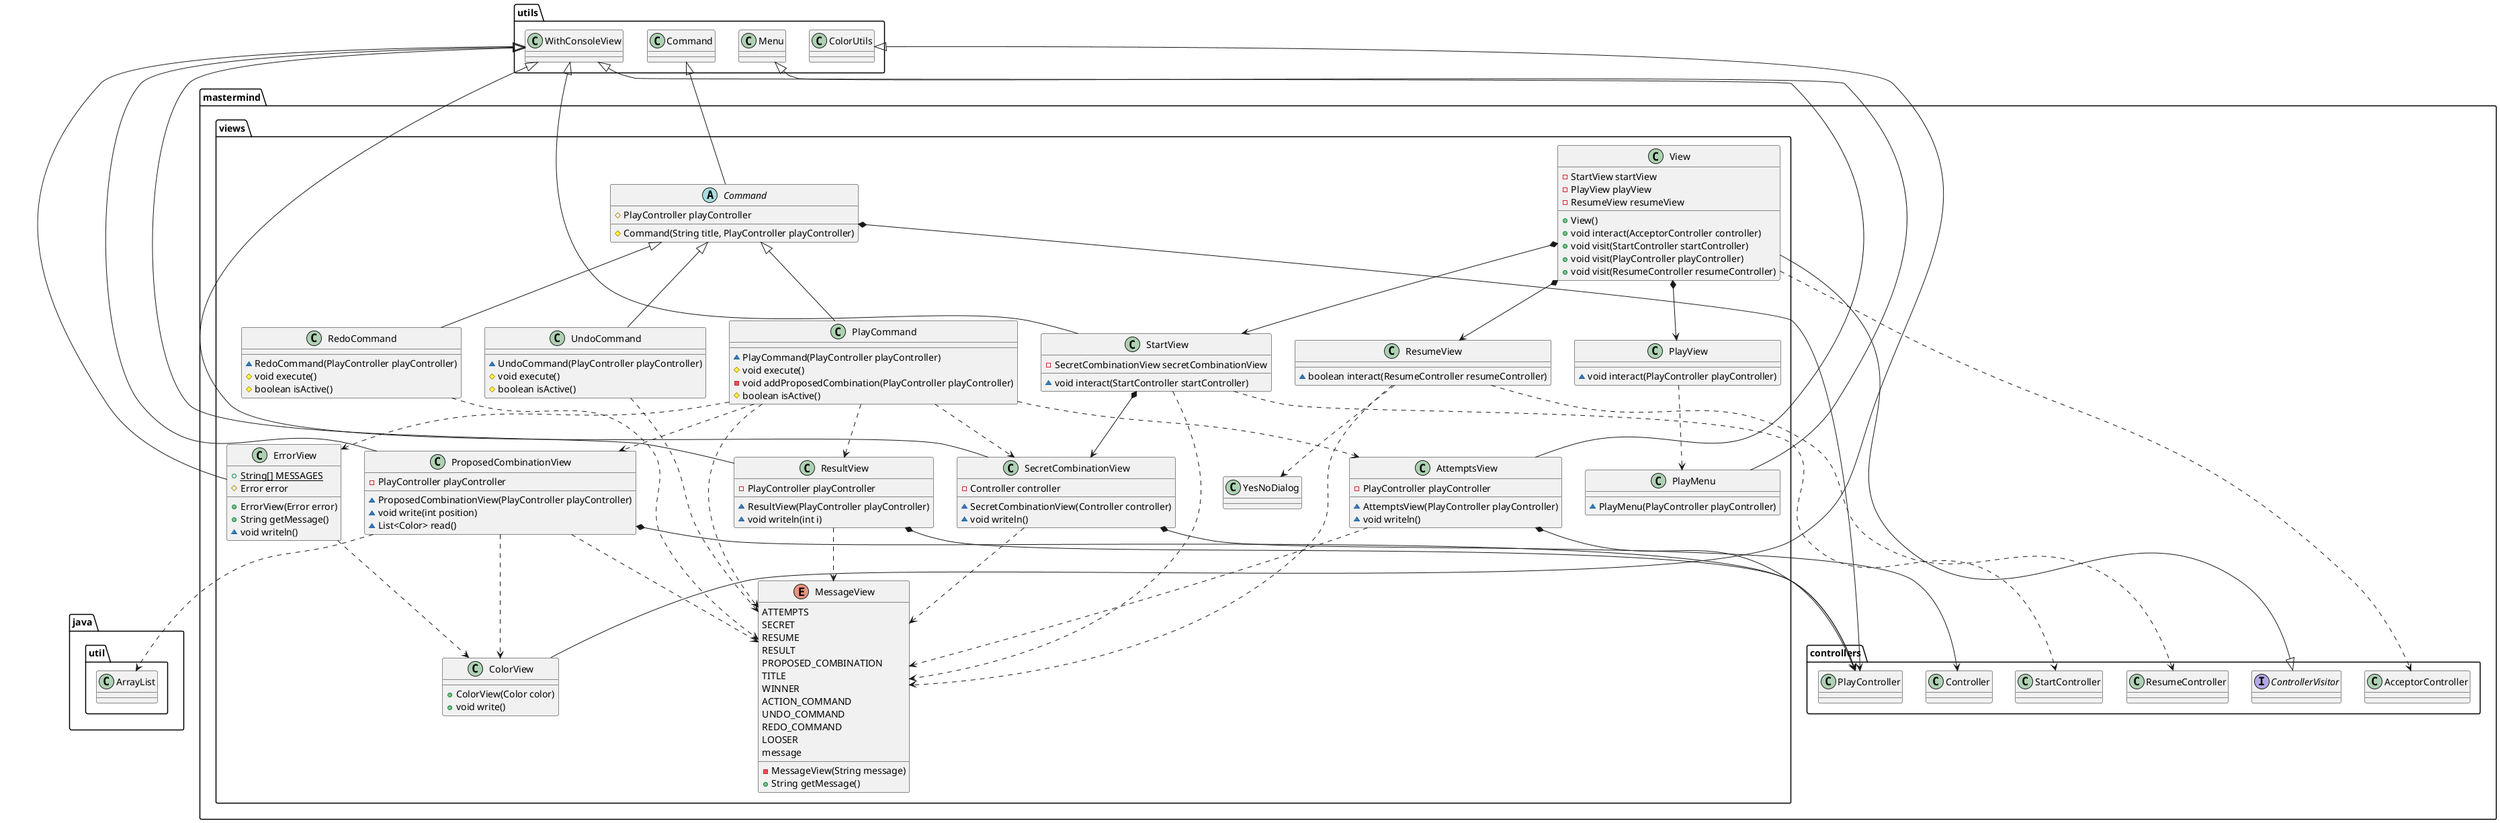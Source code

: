 @startuml

class mastermind.views.AttemptsView [[java:jprieto.mastermind.views.AttemptsView]] {
	-PlayController playController
	~AttemptsView(PlayController playController)
	~void writeln()
}
utils.WithConsoleView <|-- mastermind.views.AttemptsView
mastermind.views.AttemptsView *-down-> mastermind.controllers.PlayController
mastermind.views.AttemptsView ..> mastermind.views.MessageView

class mastermind.views.ColorView [[java:jprieto.mastermind.views.ColorView]] {
	+ColorView(Color color)
	+void write()
}
utils.ColorUtils <|-- mastermind.views.ColorView

abstract class mastermind.views.Command [[java:jprieto.mastermind.views.Command]] {
	#PlayController playController
	#Command(String title, PlayController playController)
}
utils.Command <|-- mastermind.views.Command
mastermind.views.Command *-down-> mastermind.controllers.PlayController

class mastermind.views.ErrorView [[java:jprieto.mastermind.views.ErrorView]] {
	+{static}String[] MESSAGES
	#Error error
	+ErrorView(Error error)
	+String getMessage()
	~void writeln()
}
utils.WithConsoleView <|-- mastermind.views.ErrorView
mastermind.views.ErrorView ..> mastermind.views.ColorView

enum mastermind.views.MessageView [[java:jprieto.mastermind.views.MessageView]] {
	ATTEMPTS
	SECRET
	RESUME
	RESULT
	PROPOSED_COMBINATION
	TITLE
	WINNER
	ACTION_COMMAND
	UNDO_COMMAND
	REDO_COMMAND
	LOOSER
	message
	-MessageView(String message)
	+String getMessage()
}

class mastermind.views.PlayCommand [[java:jprieto.mastermind.views.PlayCommand]] {
	~PlayCommand(PlayController playController)
	#void execute()
	-void addProposedCombination(PlayController playController)
	#boolean isActive()
}
mastermind.views.Command <|-- mastermind.views.PlayCommand
mastermind.views.PlayCommand ..> mastermind.views.MessageView
mastermind.views.PlayCommand ..> mastermind.views.ProposedCombinationView
mastermind.views.PlayCommand ..> mastermind.views.ErrorView
mastermind.views.PlayCommand ..> mastermind.views.AttemptsView
mastermind.views.PlayCommand ..> mastermind.views.SecretCombinationView
mastermind.views.PlayCommand ..> mastermind.views.ResultView

class mastermind.views.PlayMenu [[java:jprieto.mastermind.views.PlayMenu]] {
	~PlayMenu(PlayController playController)
}
utils.Menu <|-- mastermind.views.PlayMenu

class mastermind.views.PlayView [[java:jprieto.mastermind.views.PlayView]] {
	~void interact(PlayController playController)
}
mastermind.views.PlayView ..> mastermind.views.PlayMenu

class mastermind.views.ProposedCombinationView [[java:jprieto.mastermind.views.ProposedCombinationView]] {
	-PlayController playController
	~ProposedCombinationView(PlayController playController)
	~void write(int position)
	~List<Color> read()
}
utils.WithConsoleView <|-- mastermind.views.ProposedCombinationView
mastermind.views.ProposedCombinationView *-down-> mastermind.controllers.PlayController
mastermind.views.ProposedCombinationView ..> mastermind.views.ColorView
mastermind.views.ProposedCombinationView ..> java.util.ArrayList
mastermind.views.ProposedCombinationView ..> mastermind.views.MessageView

class mastermind.views.RedoCommand [[java:jprieto.mastermind.views.RedoCommand]] {
	~RedoCommand(PlayController playController)
	#void execute()
	#boolean isActive()
}
mastermind.views.Command <|-- mastermind.views.RedoCommand
mastermind.views.RedoCommand ..> mastermind.views.MessageView

class mastermind.views.ResultView [[java:jprieto.mastermind.views.ResultView]] {
	-PlayController playController
	~ResultView(PlayController playController)
	~void writeln(int i)
}
utils.WithConsoleView <|-- mastermind.views.ResultView
mastermind.views.ResultView *-down-> mastermind.controllers.PlayController
mastermind.views.ResultView ..> mastermind.views.MessageView

class mastermind.views.ResumeView [[java:jprieto.mastermind.views.ResumeView]] {
	~boolean interact(ResumeController resumeController)
}
mastermind.views.ResumeView ..> mastermind.views.YesNoDialog
mastermind.views.ResumeView ..> mastermind.views.MessageView
mastermind.views.ResumeView ..> mastermind.controllers.ResumeController

class mastermind.views.SecretCombinationView [[java:jprieto.mastermind.views.SecretCombinationView]] {
	-Controller controller
	~SecretCombinationView(Controller controller)
	~void writeln()
}
utils.WithConsoleView <|-- mastermind.views.SecretCombinationView
mastermind.views.SecretCombinationView *-down-> mastermind.controllers.Controller
mastermind.views.SecretCombinationView ..> mastermind.views.MessageView

class mastermind.views.StartView [[java:jprieto.mastermind.views.StartView]] {
	-SecretCombinationView secretCombinationView
	~void interact(StartController startController)
}
utils.WithConsoleView <|-- mastermind.views.StartView
mastermind.views.StartView *-down-> mastermind.views.SecretCombinationView
mastermind.views.StartView ..> mastermind.controllers.StartController
mastermind.views.StartView ..> mastermind.views.MessageView

class mastermind.views.UndoCommand [[java:jprieto.mastermind.views.UndoCommand]] {
	~UndoCommand(PlayController playController)
	#void execute()
	#boolean isActive()
}
mastermind.views.Command <|-- mastermind.views.UndoCommand
mastermind.views.UndoCommand ..> mastermind.views.MessageView

class mastermind.views.View [[java:jprieto.mastermind.views.View]] {
    -StartView startView
	-PlayView playView
	-ResumeView resumeView
	+View()
	+void interact(AcceptorController controller)
	+void visit(StartController startController)
	+void visit(PlayController playController)
	+void visit(ResumeController resumeController)
}
mastermind.views.View ..> mastermind.controllers.AcceptorController
mastermind.views.View *-down-> mastermind.views.StartView
mastermind.views.View *-down-> mastermind.views.PlayView
mastermind.views.View *-down-> mastermind.views.ResumeView

interface mastermind.controllers.ControllerVisitor [[java:jprieto.mastermind.controllers.ControllerVisitor]] {
}
mastermind.controllers.ControllerVisitor <|-- mastermind.views.View

@enduml